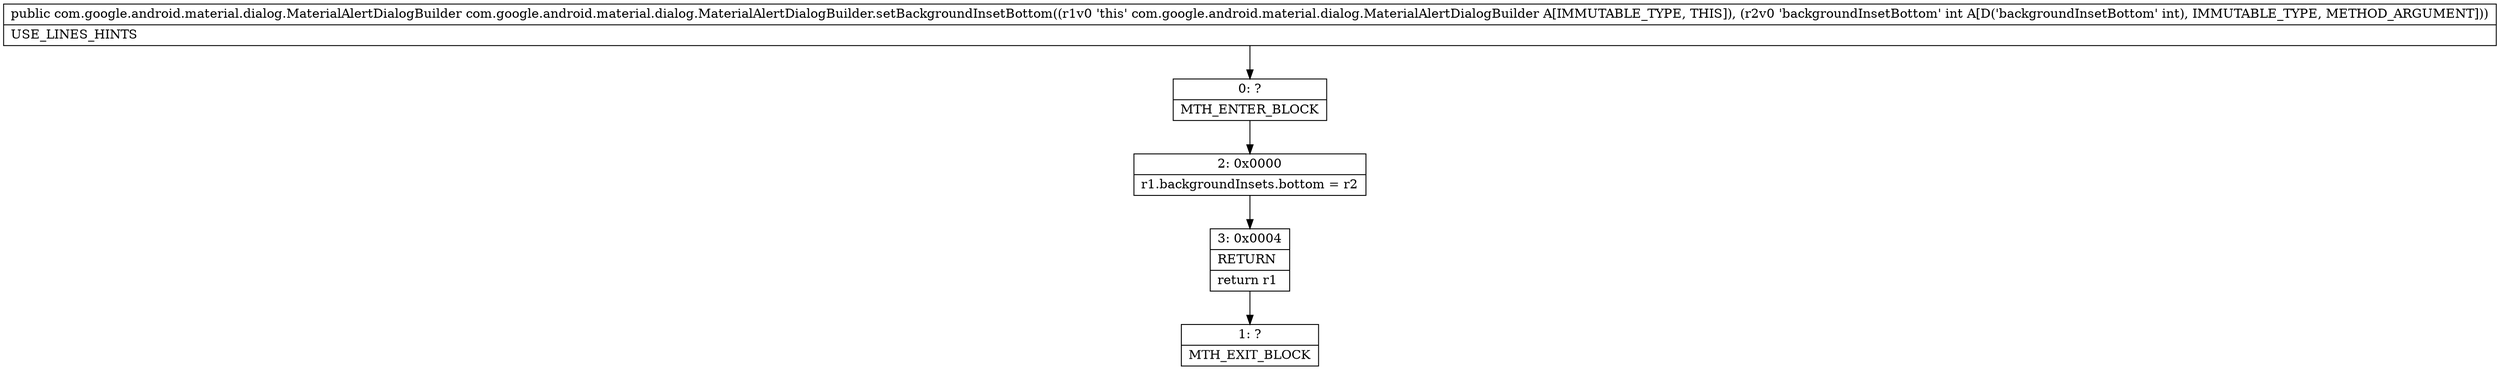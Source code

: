 digraph "CFG forcom.google.android.material.dialog.MaterialAlertDialogBuilder.setBackgroundInsetBottom(I)Lcom\/google\/android\/material\/dialog\/MaterialAlertDialogBuilder;" {
Node_0 [shape=record,label="{0\:\ ?|MTH_ENTER_BLOCK\l}"];
Node_2 [shape=record,label="{2\:\ 0x0000|r1.backgroundInsets.bottom = r2\l}"];
Node_3 [shape=record,label="{3\:\ 0x0004|RETURN\l|return r1\l}"];
Node_1 [shape=record,label="{1\:\ ?|MTH_EXIT_BLOCK\l}"];
MethodNode[shape=record,label="{public com.google.android.material.dialog.MaterialAlertDialogBuilder com.google.android.material.dialog.MaterialAlertDialogBuilder.setBackgroundInsetBottom((r1v0 'this' com.google.android.material.dialog.MaterialAlertDialogBuilder A[IMMUTABLE_TYPE, THIS]), (r2v0 'backgroundInsetBottom' int A[D('backgroundInsetBottom' int), IMMUTABLE_TYPE, METHOD_ARGUMENT]))  | USE_LINES_HINTS\l}"];
MethodNode -> Node_0;Node_0 -> Node_2;
Node_2 -> Node_3;
Node_3 -> Node_1;
}

